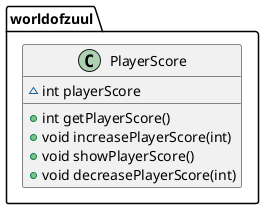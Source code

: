 @startuml
class worldofzuul.PlayerScore {
~ int playerScore
+ int getPlayerScore()
+ void increasePlayerScore(int)
+ void showPlayerScore()
+ void decreasePlayerScore(int)
}
@enduml